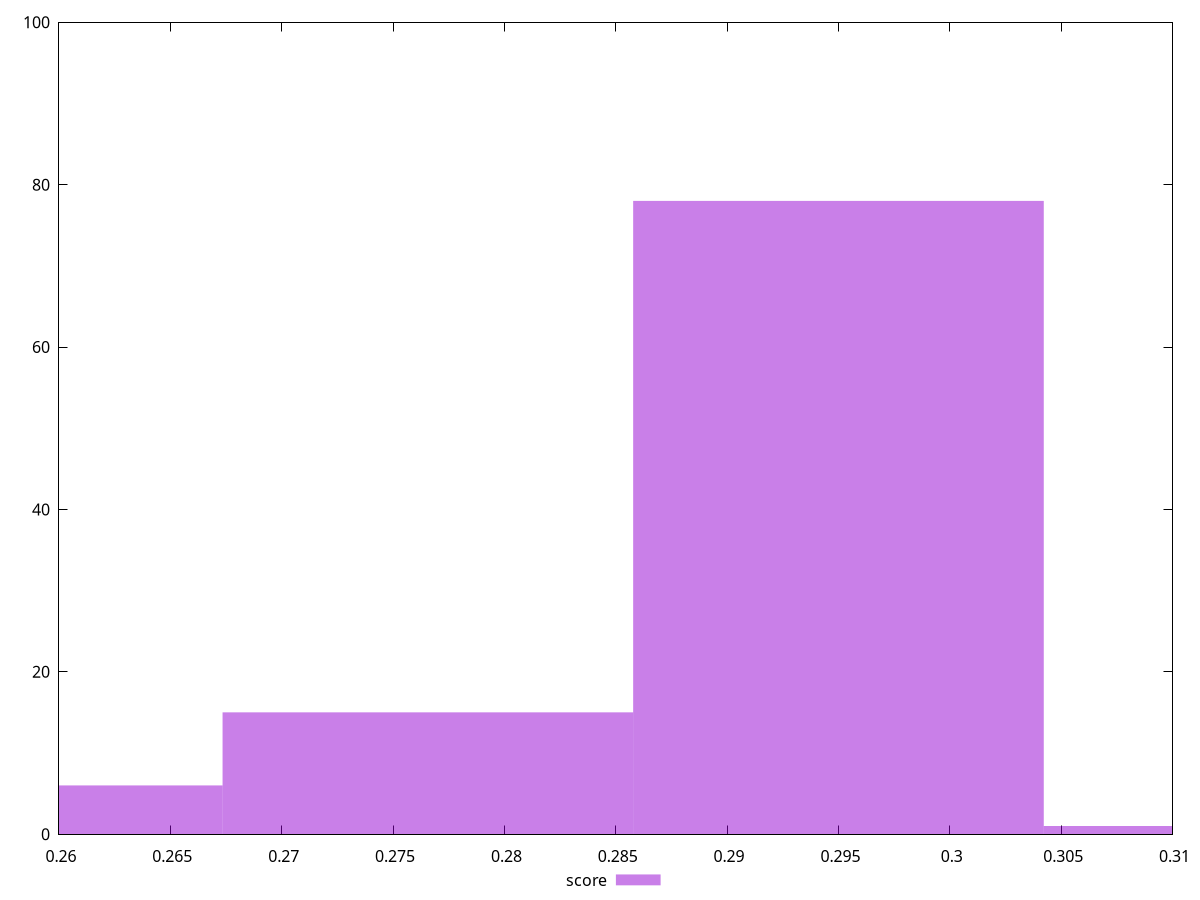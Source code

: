 reset

$score <<EOF
0.2950007389665126 78
0.2581256465956985 6
0.2765631927811055 15
0.3134382851519196 1
EOF

set key outside below
set boxwidth 0.018437546185407036
set xrange [0.26:0.31]
set yrange [0:100]
set trange [0:100]
set style fill transparent solid 0.5 noborder
set terminal svg size 640, 490 enhanced background rgb 'white'
set output "report_00026_2021-02-22T21:38:55.199Z/uses-text-compression/samples/pages+cached+noadtech+nomedia/score/histogram.svg"

plot $score title "score" with boxes

reset

